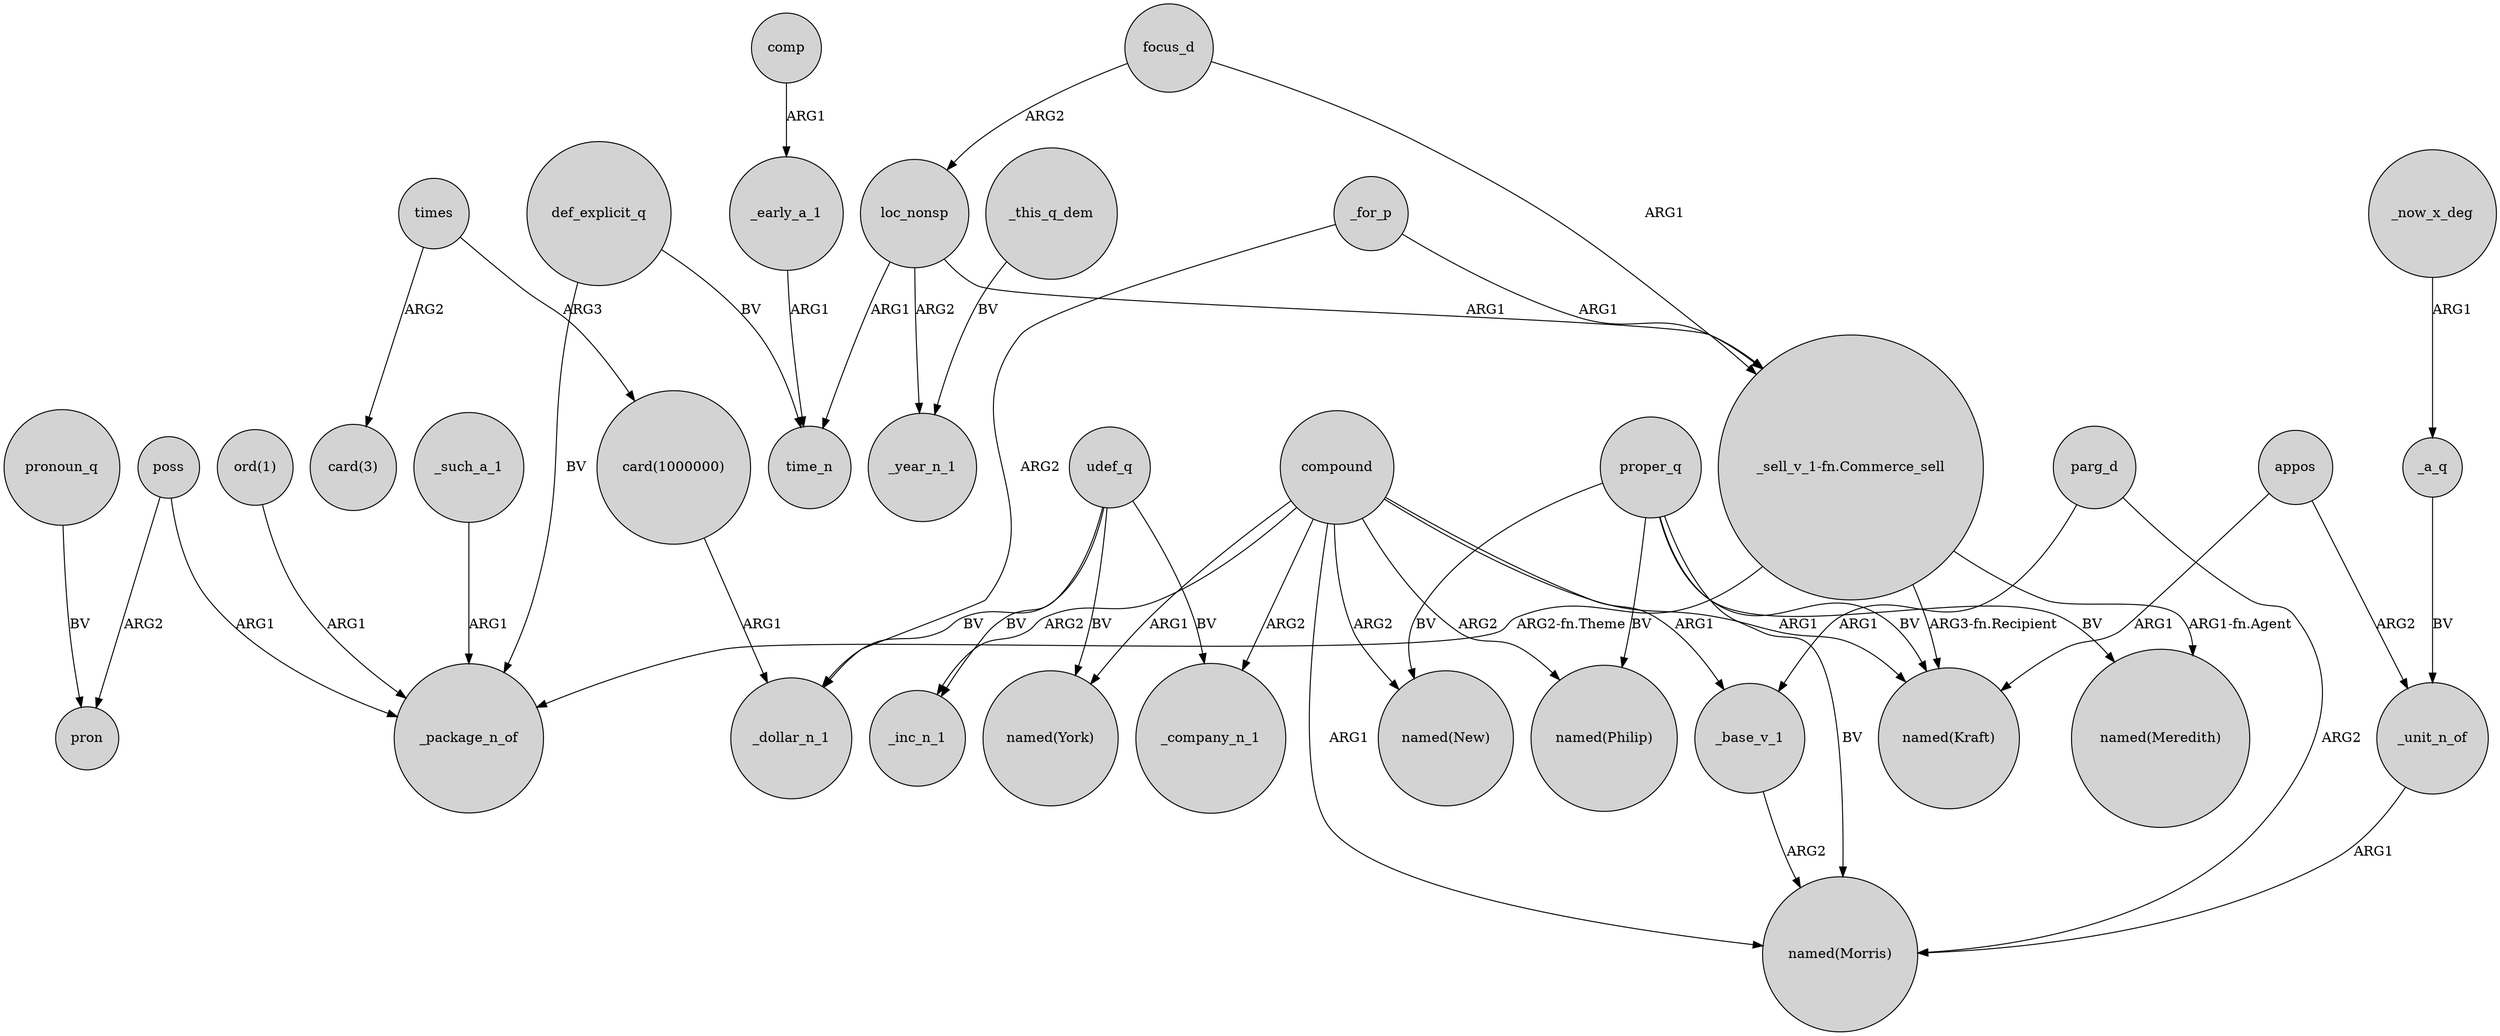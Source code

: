 digraph {
	node [shape=circle style=filled]
	_such_a_1 -> _package_n_of [label=ARG1]
	focus_d -> loc_nonsp [label=ARG2]
	"card(1000000)" -> _dollar_n_1 [label=ARG1]
	udef_q -> _inc_n_1 [label=BV]
	compound -> "named(New)" [label=ARG2]
	poss -> pron [label=ARG2]
	_unit_n_of -> "named(Morris)" [label=ARG1]
	_for_p -> _dollar_n_1 [label=ARG2]
	def_explicit_q -> time_n [label=BV]
	proper_q -> "named(New)" [label=BV]
	_base_v_1 -> "named(Morris)" [label=ARG2]
	_this_q_dem -> _year_n_1 [label=BV]
	compound -> _company_n_1 [label=ARG2]
	proper_q -> "named(Kraft)" [label=BV]
	"_sell_v_1-fn.Commerce_sell" -> "named(Meredith)" [label="ARG1-fn.Agent"]
	compound -> "named(Philip)" [label=ARG2]
	appos -> "named(Kraft)" [label=ARG1]
	poss -> _package_n_of [label=ARG1]
	proper_q -> "named(Philip)" [label=BV]
	loc_nonsp -> time_n [label=ARG1]
	"_sell_v_1-fn.Commerce_sell" -> _package_n_of [label="ARG2-fn.Theme"]
	compound -> "named(Morris)" [label=ARG1]
	focus_d -> "_sell_v_1-fn.Commerce_sell" [label=ARG1]
	pronoun_q -> pron [label=BV]
	proper_q -> "named(Morris)" [label=BV]
	compound -> "named(York)" [label=ARG1]
	compound -> _base_v_1 [label=ARG1]
	udef_q -> "named(York)" [label=BV]
	times -> "card(1000000)" [label=ARG3]
	_a_q -> _unit_n_of [label=BV]
	loc_nonsp -> _year_n_1 [label=ARG2]
	def_explicit_q -> _package_n_of [label=BV]
	_for_p -> "_sell_v_1-fn.Commerce_sell" [label=ARG1]
	parg_d -> "named(Morris)" [label=ARG2]
	"_sell_v_1-fn.Commerce_sell" -> "named(Kraft)" [label="ARG3-fn.Recipient"]
	_early_a_1 -> time_n [label=ARG1]
	times -> "card(3)" [label=ARG2]
	parg_d -> _base_v_1 [label=ARG1]
	compound -> "named(Kraft)" [label=ARG1]
	_now_x_deg -> _a_q [label=ARG1]
	loc_nonsp -> "_sell_v_1-fn.Commerce_sell" [label=ARG1]
	"ord(1)" -> _package_n_of [label=ARG1]
	compound -> _inc_n_1 [label=ARG2]
	comp -> _early_a_1 [label=ARG1]
	udef_q -> _company_n_1 [label=BV]
	udef_q -> _dollar_n_1 [label=BV]
	appos -> _unit_n_of [label=ARG2]
	proper_q -> "named(Meredith)" [label=BV]
}

